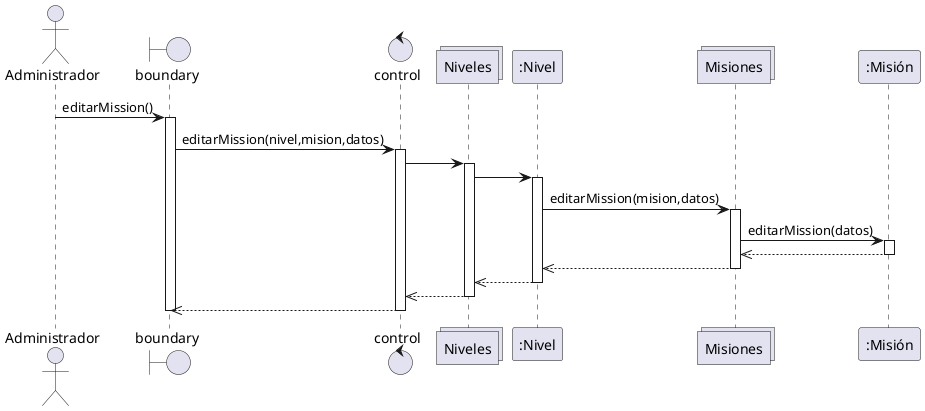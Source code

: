 @startuml editar Mision
actor "Administrador" as Administrador
boundary boundary
control control
collections Niveles as Usuarios 
participant ":Nivel" as user
collections Misiones as missions 
participant ":Misión" as mission
Administrador->boundary: editarMission()
activate boundary
boundary->control:editarMission(nivel,mision,datos)
activate control
control->Usuarios
activate Usuarios
Usuarios->user
activate user
user->missions:editarMission(mision,datos)
activate missions
missions-> mission:editarMission(datos)
activate mission
missions <<--mission 
deactivate mission
user<<--missions
deactivate missions
Usuarios<<--user
deactivate user
control<<--Usuarios
deactivate Usuarios
boundary<<--control
deactivate control
deactivate boundary
@enduml